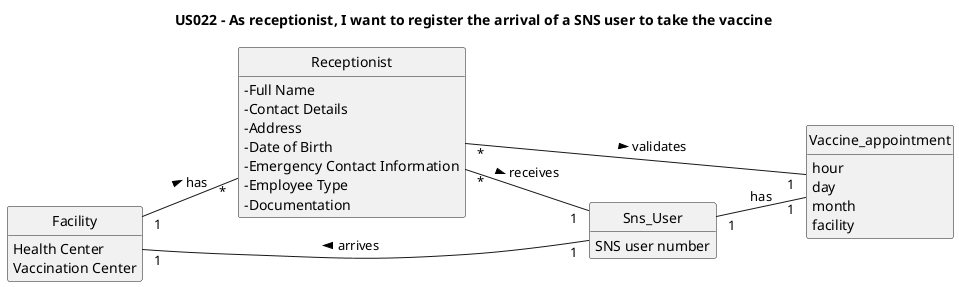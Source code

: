 @startuml
skinparam monochrome true
skinparam packageStyle rectangle
skinparam shadowing false

left to right direction

skinparam classAttributeIconSize 0

hide circle
hide methods

title US022 - As receptionist, I want to register the arrival of a SNS user to take the vaccine

class Facility {
Health Center
Vaccination Center
}

class Vaccine_appointment {
hour
day
month
facility
}

class Receptionist {
    - Full Name
    - Contact Details
    - Address
    - Date of Birth
    - Emergency Contact Information
    - Employee Type
    - Documentation
}
class Sns_User {
SNS user number
}


'VaccineTechnology -down-Vaccine
Facility " 1 " -- " * " Receptionist : has >
Sns_User " 1 " -- " 1 " Facility : arrives >
Receptionist " * " -- " 1 " Sns_User : receives >
Receptionist " * " -- " 1 " Vaccine_appointment : validates >
Sns_User " 1 " -- " 1 " Vaccine_appointment : " has "
@enduml